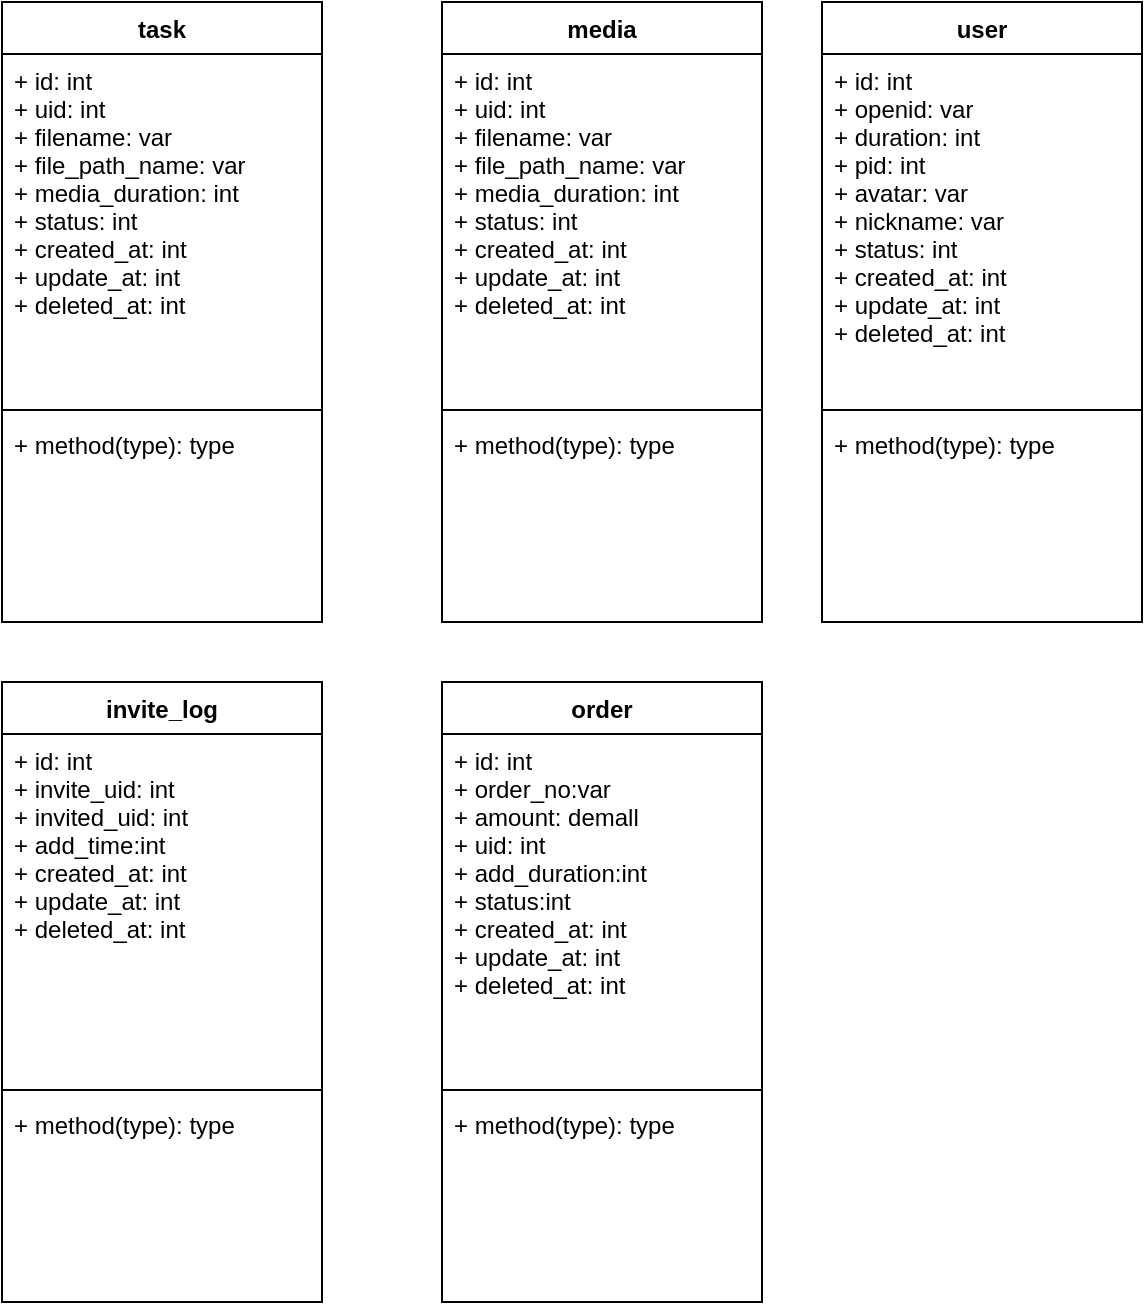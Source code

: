 <mxfile version="14.2.3" type="github">
  <diagram id="VG37xd5B6LjbR5G9MZou" name="Page-1">
    <mxGraphModel dx="782" dy="471" grid="1" gridSize="10" guides="1" tooltips="1" connect="1" arrows="1" fold="1" page="1" pageScale="1" pageWidth="827" pageHeight="1169" math="0" shadow="0">
      <root>
        <mxCell id="0" />
        <mxCell id="1" parent="0" />
        <mxCell id="FIUmByhjWo9deh3YZRLX-1" value="task" style="swimlane;fontStyle=1;align=center;verticalAlign=top;childLayout=stackLayout;horizontal=1;startSize=26;horizontalStack=0;resizeParent=1;resizeParentMax=0;resizeLast=0;collapsible=1;marginBottom=0;" vertex="1" parent="1">
          <mxGeometry x="230" y="160" width="160" height="310" as="geometry" />
        </mxCell>
        <mxCell id="FIUmByhjWo9deh3YZRLX-2" value="+ id: int&#xa;+ uid: int&#xa;+ filename: var&#xa;+ file_path_name: var&#xa;+ media_duration: int&#xa;+ status: int&#xa;+ created_at: int&#xa;+ update_at: int&#xa;+ deleted_at: int" style="text;strokeColor=none;fillColor=none;align=left;verticalAlign=top;spacingLeft=4;spacingRight=4;overflow=hidden;rotatable=0;points=[[0,0.5],[1,0.5]];portConstraint=eastwest;" vertex="1" parent="FIUmByhjWo9deh3YZRLX-1">
          <mxGeometry y="26" width="160" height="174" as="geometry" />
        </mxCell>
        <mxCell id="FIUmByhjWo9deh3YZRLX-3" value="" style="line;strokeWidth=1;fillColor=none;align=left;verticalAlign=middle;spacingTop=-1;spacingLeft=3;spacingRight=3;rotatable=0;labelPosition=right;points=[];portConstraint=eastwest;" vertex="1" parent="FIUmByhjWo9deh3YZRLX-1">
          <mxGeometry y="200" width="160" height="8" as="geometry" />
        </mxCell>
        <mxCell id="FIUmByhjWo9deh3YZRLX-4" value="+ method(type): type" style="text;strokeColor=none;fillColor=none;align=left;verticalAlign=top;spacingLeft=4;spacingRight=4;overflow=hidden;rotatable=0;points=[[0,0.5],[1,0.5]];portConstraint=eastwest;" vertex="1" parent="FIUmByhjWo9deh3YZRLX-1">
          <mxGeometry y="208" width="160" height="102" as="geometry" />
        </mxCell>
        <mxCell id="FIUmByhjWo9deh3YZRLX-14" value="media" style="swimlane;fontStyle=1;align=center;verticalAlign=top;childLayout=stackLayout;horizontal=1;startSize=26;horizontalStack=0;resizeParent=1;resizeParentMax=0;resizeLast=0;collapsible=1;marginBottom=0;" vertex="1" parent="1">
          <mxGeometry x="450" y="160" width="160" height="310" as="geometry" />
        </mxCell>
        <mxCell id="FIUmByhjWo9deh3YZRLX-15" value="+ id: int&#xa;+ uid: int&#xa;+ filename: var&#xa;+ file_path_name: var&#xa;+ media_duration: int&#xa;+ status: int&#xa;+ created_at: int&#xa;+ update_at: int&#xa;+ deleted_at: int" style="text;strokeColor=none;fillColor=none;align=left;verticalAlign=top;spacingLeft=4;spacingRight=4;overflow=hidden;rotatable=0;points=[[0,0.5],[1,0.5]];portConstraint=eastwest;" vertex="1" parent="FIUmByhjWo9deh3YZRLX-14">
          <mxGeometry y="26" width="160" height="174" as="geometry" />
        </mxCell>
        <mxCell id="FIUmByhjWo9deh3YZRLX-16" value="" style="line;strokeWidth=1;fillColor=none;align=left;verticalAlign=middle;spacingTop=-1;spacingLeft=3;spacingRight=3;rotatable=0;labelPosition=right;points=[];portConstraint=eastwest;" vertex="1" parent="FIUmByhjWo9deh3YZRLX-14">
          <mxGeometry y="200" width="160" height="8" as="geometry" />
        </mxCell>
        <mxCell id="FIUmByhjWo9deh3YZRLX-17" value="+ method(type): type" style="text;strokeColor=none;fillColor=none;align=left;verticalAlign=top;spacingLeft=4;spacingRight=4;overflow=hidden;rotatable=0;points=[[0,0.5],[1,0.5]];portConstraint=eastwest;" vertex="1" parent="FIUmByhjWo9deh3YZRLX-14">
          <mxGeometry y="208" width="160" height="102" as="geometry" />
        </mxCell>
        <mxCell id="FIUmByhjWo9deh3YZRLX-18" value="user" style="swimlane;fontStyle=1;align=center;verticalAlign=top;childLayout=stackLayout;horizontal=1;startSize=26;horizontalStack=0;resizeParent=1;resizeParentMax=0;resizeLast=0;collapsible=1;marginBottom=0;" vertex="1" parent="1">
          <mxGeometry x="640" y="160" width="160" height="310" as="geometry" />
        </mxCell>
        <mxCell id="FIUmByhjWo9deh3YZRLX-19" value="+ id: int&#xa;+ openid: var&#xa;+ duration: int&#xa;+ pid: int&#xa;+ avatar: var&#xa;+ nickname: var&#xa;+ status: int&#xa;+ created_at: int&#xa;+ update_at: int&#xa;+ deleted_at: int" style="text;strokeColor=none;fillColor=none;align=left;verticalAlign=top;spacingLeft=4;spacingRight=4;overflow=hidden;rotatable=0;points=[[0,0.5],[1,0.5]];portConstraint=eastwest;" vertex="1" parent="FIUmByhjWo9deh3YZRLX-18">
          <mxGeometry y="26" width="160" height="174" as="geometry" />
        </mxCell>
        <mxCell id="FIUmByhjWo9deh3YZRLX-20" value="" style="line;strokeWidth=1;fillColor=none;align=left;verticalAlign=middle;spacingTop=-1;spacingLeft=3;spacingRight=3;rotatable=0;labelPosition=right;points=[];portConstraint=eastwest;" vertex="1" parent="FIUmByhjWo9deh3YZRLX-18">
          <mxGeometry y="200" width="160" height="8" as="geometry" />
        </mxCell>
        <mxCell id="FIUmByhjWo9deh3YZRLX-21" value="+ method(type): type" style="text;strokeColor=none;fillColor=none;align=left;verticalAlign=top;spacingLeft=4;spacingRight=4;overflow=hidden;rotatable=0;points=[[0,0.5],[1,0.5]];portConstraint=eastwest;" vertex="1" parent="FIUmByhjWo9deh3YZRLX-18">
          <mxGeometry y="208" width="160" height="102" as="geometry" />
        </mxCell>
        <mxCell id="FIUmByhjWo9deh3YZRLX-22" value="invite_log" style="swimlane;fontStyle=1;align=center;verticalAlign=top;childLayout=stackLayout;horizontal=1;startSize=26;horizontalStack=0;resizeParent=1;resizeParentMax=0;resizeLast=0;collapsible=1;marginBottom=0;" vertex="1" parent="1">
          <mxGeometry x="230" y="500" width="160" height="310" as="geometry" />
        </mxCell>
        <mxCell id="FIUmByhjWo9deh3YZRLX-23" value="+ id: int&#xa;+ invite_uid: int&#xa;+ invited_uid: int&#xa;+ add_time:int&#xa;+ created_at: int&#xa;+ update_at: int&#xa;+ deleted_at: int" style="text;strokeColor=none;fillColor=none;align=left;verticalAlign=top;spacingLeft=4;spacingRight=4;overflow=hidden;rotatable=0;points=[[0,0.5],[1,0.5]];portConstraint=eastwest;" vertex="1" parent="FIUmByhjWo9deh3YZRLX-22">
          <mxGeometry y="26" width="160" height="174" as="geometry" />
        </mxCell>
        <mxCell id="FIUmByhjWo9deh3YZRLX-24" value="" style="line;strokeWidth=1;fillColor=none;align=left;verticalAlign=middle;spacingTop=-1;spacingLeft=3;spacingRight=3;rotatable=0;labelPosition=right;points=[];portConstraint=eastwest;" vertex="1" parent="FIUmByhjWo9deh3YZRLX-22">
          <mxGeometry y="200" width="160" height="8" as="geometry" />
        </mxCell>
        <mxCell id="FIUmByhjWo9deh3YZRLX-25" value="+ method(type): type" style="text;strokeColor=none;fillColor=none;align=left;verticalAlign=top;spacingLeft=4;spacingRight=4;overflow=hidden;rotatable=0;points=[[0,0.5],[1,0.5]];portConstraint=eastwest;" vertex="1" parent="FIUmByhjWo9deh3YZRLX-22">
          <mxGeometry y="208" width="160" height="102" as="geometry" />
        </mxCell>
        <mxCell id="FIUmByhjWo9deh3YZRLX-26" value="order" style="swimlane;fontStyle=1;align=center;verticalAlign=top;childLayout=stackLayout;horizontal=1;startSize=26;horizontalStack=0;resizeParent=1;resizeParentMax=0;resizeLast=0;collapsible=1;marginBottom=0;" vertex="1" parent="1">
          <mxGeometry x="450" y="500" width="160" height="310" as="geometry" />
        </mxCell>
        <mxCell id="FIUmByhjWo9deh3YZRLX-27" value="+ id: int&#xa;+ order_no:var&#xa;+ amount: demall&#xa;+ uid: int&#xa;+ add_duration:int&#xa;+ status:int&#xa;+ created_at: int&#xa;+ update_at: int&#xa;+ deleted_at: int" style="text;strokeColor=none;fillColor=none;align=left;verticalAlign=top;spacingLeft=4;spacingRight=4;overflow=hidden;rotatable=0;points=[[0,0.5],[1,0.5]];portConstraint=eastwest;" vertex="1" parent="FIUmByhjWo9deh3YZRLX-26">
          <mxGeometry y="26" width="160" height="174" as="geometry" />
        </mxCell>
        <mxCell id="FIUmByhjWo9deh3YZRLX-28" value="" style="line;strokeWidth=1;fillColor=none;align=left;verticalAlign=middle;spacingTop=-1;spacingLeft=3;spacingRight=3;rotatable=0;labelPosition=right;points=[];portConstraint=eastwest;" vertex="1" parent="FIUmByhjWo9deh3YZRLX-26">
          <mxGeometry y="200" width="160" height="8" as="geometry" />
        </mxCell>
        <mxCell id="FIUmByhjWo9deh3YZRLX-29" value="+ method(type): type" style="text;strokeColor=none;fillColor=none;align=left;verticalAlign=top;spacingLeft=4;spacingRight=4;overflow=hidden;rotatable=0;points=[[0,0.5],[1,0.5]];portConstraint=eastwest;" vertex="1" parent="FIUmByhjWo9deh3YZRLX-26">
          <mxGeometry y="208" width="160" height="102" as="geometry" />
        </mxCell>
      </root>
    </mxGraphModel>
  </diagram>
</mxfile>
